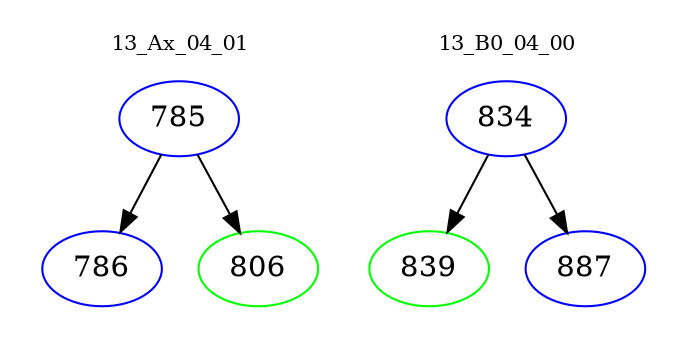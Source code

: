 digraph{
subgraph cluster_0 {
color = white
label = "13_Ax_04_01";
fontsize=10;
T0_785 [label="785", color="blue"]
T0_785 -> T0_786 [color="black"]
T0_786 [label="786", color="blue"]
T0_785 -> T0_806 [color="black"]
T0_806 [label="806", color="green"]
}
subgraph cluster_1 {
color = white
label = "13_B0_04_00";
fontsize=10;
T1_834 [label="834", color="blue"]
T1_834 -> T1_839 [color="black"]
T1_839 [label="839", color="green"]
T1_834 -> T1_887 [color="black"]
T1_887 [label="887", color="blue"]
}
}
